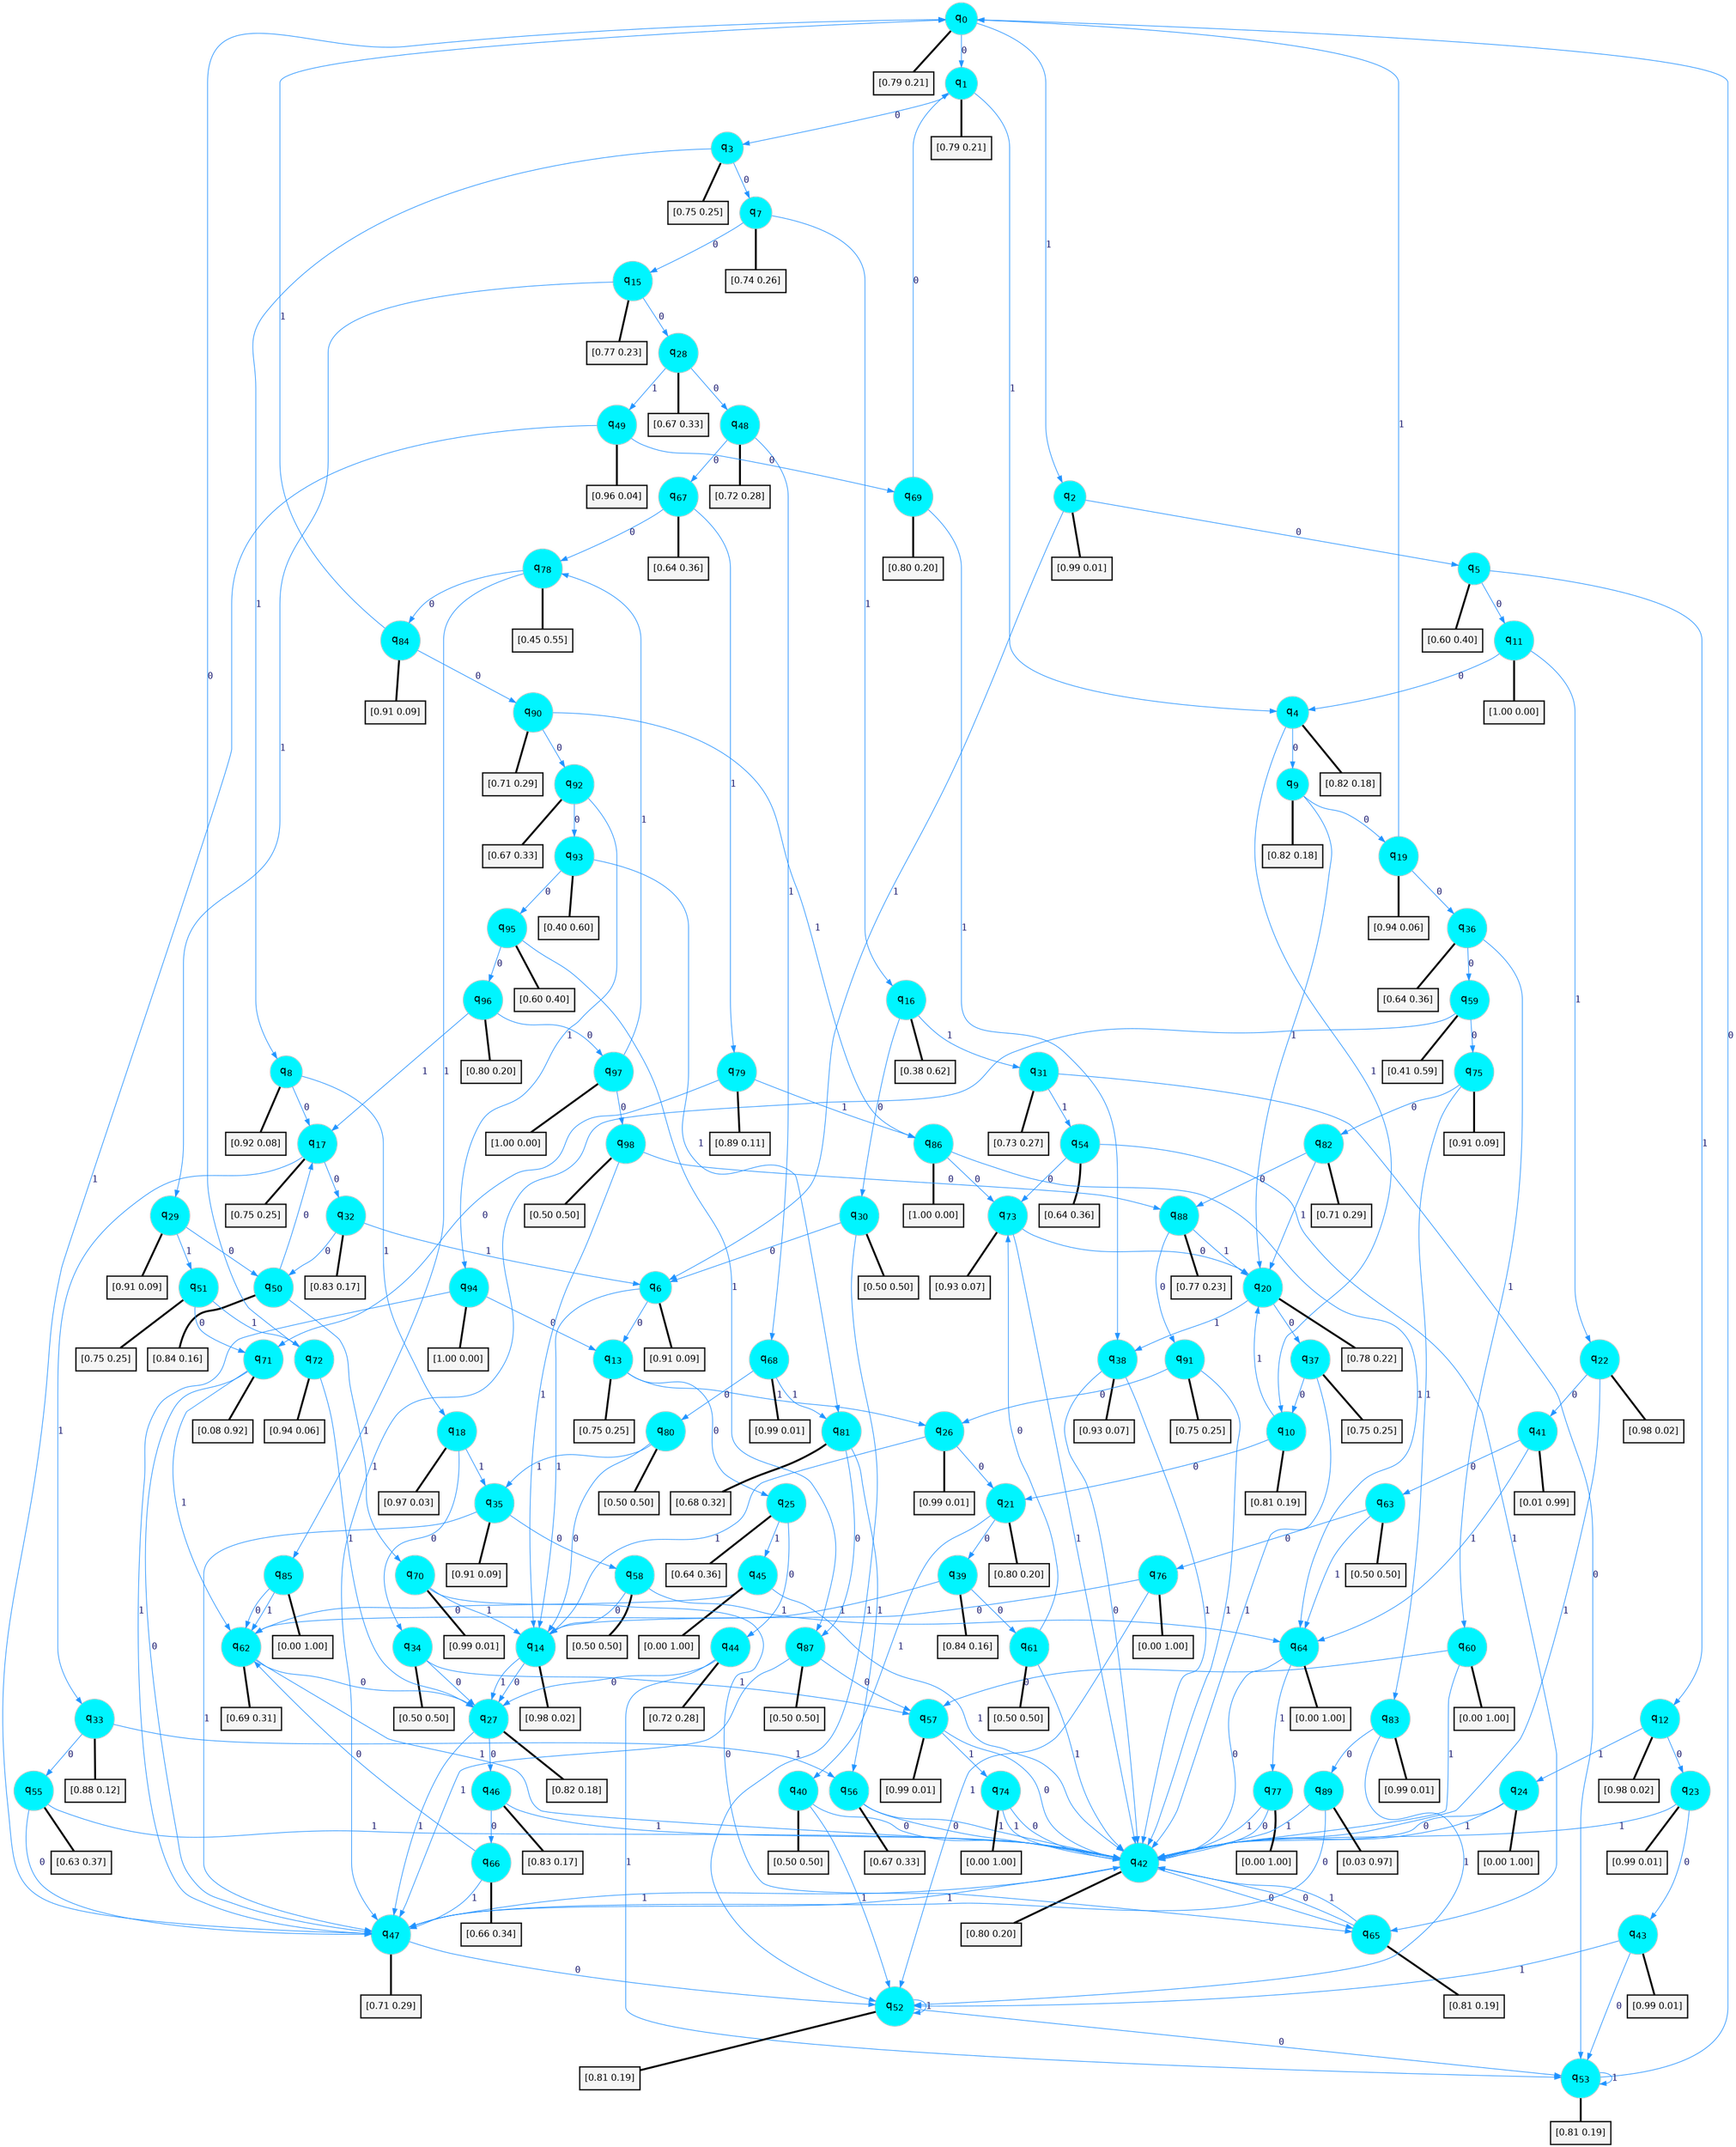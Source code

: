 digraph G {
graph [
bgcolor=transparent, dpi=300, rankdir=TD, size="40,25"];
node [
color=gray, fillcolor=turquoise1, fontcolor=black, fontname=Helvetica, fontsize=16, fontweight=bold, shape=circle, style=filled];
edge [
arrowsize=1, color=dodgerblue1, fontcolor=midnightblue, fontname=courier, fontweight=bold, penwidth=1, style=solid, weight=20];
0[label=<q<SUB>0</SUB>>];
1[label=<q<SUB>1</SUB>>];
2[label=<q<SUB>2</SUB>>];
3[label=<q<SUB>3</SUB>>];
4[label=<q<SUB>4</SUB>>];
5[label=<q<SUB>5</SUB>>];
6[label=<q<SUB>6</SUB>>];
7[label=<q<SUB>7</SUB>>];
8[label=<q<SUB>8</SUB>>];
9[label=<q<SUB>9</SUB>>];
10[label=<q<SUB>10</SUB>>];
11[label=<q<SUB>11</SUB>>];
12[label=<q<SUB>12</SUB>>];
13[label=<q<SUB>13</SUB>>];
14[label=<q<SUB>14</SUB>>];
15[label=<q<SUB>15</SUB>>];
16[label=<q<SUB>16</SUB>>];
17[label=<q<SUB>17</SUB>>];
18[label=<q<SUB>18</SUB>>];
19[label=<q<SUB>19</SUB>>];
20[label=<q<SUB>20</SUB>>];
21[label=<q<SUB>21</SUB>>];
22[label=<q<SUB>22</SUB>>];
23[label=<q<SUB>23</SUB>>];
24[label=<q<SUB>24</SUB>>];
25[label=<q<SUB>25</SUB>>];
26[label=<q<SUB>26</SUB>>];
27[label=<q<SUB>27</SUB>>];
28[label=<q<SUB>28</SUB>>];
29[label=<q<SUB>29</SUB>>];
30[label=<q<SUB>30</SUB>>];
31[label=<q<SUB>31</SUB>>];
32[label=<q<SUB>32</SUB>>];
33[label=<q<SUB>33</SUB>>];
34[label=<q<SUB>34</SUB>>];
35[label=<q<SUB>35</SUB>>];
36[label=<q<SUB>36</SUB>>];
37[label=<q<SUB>37</SUB>>];
38[label=<q<SUB>38</SUB>>];
39[label=<q<SUB>39</SUB>>];
40[label=<q<SUB>40</SUB>>];
41[label=<q<SUB>41</SUB>>];
42[label=<q<SUB>42</SUB>>];
43[label=<q<SUB>43</SUB>>];
44[label=<q<SUB>44</SUB>>];
45[label=<q<SUB>45</SUB>>];
46[label=<q<SUB>46</SUB>>];
47[label=<q<SUB>47</SUB>>];
48[label=<q<SUB>48</SUB>>];
49[label=<q<SUB>49</SUB>>];
50[label=<q<SUB>50</SUB>>];
51[label=<q<SUB>51</SUB>>];
52[label=<q<SUB>52</SUB>>];
53[label=<q<SUB>53</SUB>>];
54[label=<q<SUB>54</SUB>>];
55[label=<q<SUB>55</SUB>>];
56[label=<q<SUB>56</SUB>>];
57[label=<q<SUB>57</SUB>>];
58[label=<q<SUB>58</SUB>>];
59[label=<q<SUB>59</SUB>>];
60[label=<q<SUB>60</SUB>>];
61[label=<q<SUB>61</SUB>>];
62[label=<q<SUB>62</SUB>>];
63[label=<q<SUB>63</SUB>>];
64[label=<q<SUB>64</SUB>>];
65[label=<q<SUB>65</SUB>>];
66[label=<q<SUB>66</SUB>>];
67[label=<q<SUB>67</SUB>>];
68[label=<q<SUB>68</SUB>>];
69[label=<q<SUB>69</SUB>>];
70[label=<q<SUB>70</SUB>>];
71[label=<q<SUB>71</SUB>>];
72[label=<q<SUB>72</SUB>>];
73[label=<q<SUB>73</SUB>>];
74[label=<q<SUB>74</SUB>>];
75[label=<q<SUB>75</SUB>>];
76[label=<q<SUB>76</SUB>>];
77[label=<q<SUB>77</SUB>>];
78[label=<q<SUB>78</SUB>>];
79[label=<q<SUB>79</SUB>>];
80[label=<q<SUB>80</SUB>>];
81[label=<q<SUB>81</SUB>>];
82[label=<q<SUB>82</SUB>>];
83[label=<q<SUB>83</SUB>>];
84[label=<q<SUB>84</SUB>>];
85[label=<q<SUB>85</SUB>>];
86[label=<q<SUB>86</SUB>>];
87[label=<q<SUB>87</SUB>>];
88[label=<q<SUB>88</SUB>>];
89[label=<q<SUB>89</SUB>>];
90[label=<q<SUB>90</SUB>>];
91[label=<q<SUB>91</SUB>>];
92[label=<q<SUB>92</SUB>>];
93[label=<q<SUB>93</SUB>>];
94[label=<q<SUB>94</SUB>>];
95[label=<q<SUB>95</SUB>>];
96[label=<q<SUB>96</SUB>>];
97[label=<q<SUB>97</SUB>>];
98[label=<q<SUB>98</SUB>>];
99[label="[0.79 0.21]", shape=box,fontcolor=black, fontname=Helvetica, fontsize=14, penwidth=2, fillcolor=whitesmoke,color=black];
100[label="[0.79 0.21]", shape=box,fontcolor=black, fontname=Helvetica, fontsize=14, penwidth=2, fillcolor=whitesmoke,color=black];
101[label="[0.99 0.01]", shape=box,fontcolor=black, fontname=Helvetica, fontsize=14, penwidth=2, fillcolor=whitesmoke,color=black];
102[label="[0.75 0.25]", shape=box,fontcolor=black, fontname=Helvetica, fontsize=14, penwidth=2, fillcolor=whitesmoke,color=black];
103[label="[0.82 0.18]", shape=box,fontcolor=black, fontname=Helvetica, fontsize=14, penwidth=2, fillcolor=whitesmoke,color=black];
104[label="[0.60 0.40]", shape=box,fontcolor=black, fontname=Helvetica, fontsize=14, penwidth=2, fillcolor=whitesmoke,color=black];
105[label="[0.91 0.09]", shape=box,fontcolor=black, fontname=Helvetica, fontsize=14, penwidth=2, fillcolor=whitesmoke,color=black];
106[label="[0.74 0.26]", shape=box,fontcolor=black, fontname=Helvetica, fontsize=14, penwidth=2, fillcolor=whitesmoke,color=black];
107[label="[0.92 0.08]", shape=box,fontcolor=black, fontname=Helvetica, fontsize=14, penwidth=2, fillcolor=whitesmoke,color=black];
108[label="[0.82 0.18]", shape=box,fontcolor=black, fontname=Helvetica, fontsize=14, penwidth=2, fillcolor=whitesmoke,color=black];
109[label="[0.81 0.19]", shape=box,fontcolor=black, fontname=Helvetica, fontsize=14, penwidth=2, fillcolor=whitesmoke,color=black];
110[label="[1.00 0.00]", shape=box,fontcolor=black, fontname=Helvetica, fontsize=14, penwidth=2, fillcolor=whitesmoke,color=black];
111[label="[0.98 0.02]", shape=box,fontcolor=black, fontname=Helvetica, fontsize=14, penwidth=2, fillcolor=whitesmoke,color=black];
112[label="[0.75 0.25]", shape=box,fontcolor=black, fontname=Helvetica, fontsize=14, penwidth=2, fillcolor=whitesmoke,color=black];
113[label="[0.98 0.02]", shape=box,fontcolor=black, fontname=Helvetica, fontsize=14, penwidth=2, fillcolor=whitesmoke,color=black];
114[label="[0.77 0.23]", shape=box,fontcolor=black, fontname=Helvetica, fontsize=14, penwidth=2, fillcolor=whitesmoke,color=black];
115[label="[0.38 0.62]", shape=box,fontcolor=black, fontname=Helvetica, fontsize=14, penwidth=2, fillcolor=whitesmoke,color=black];
116[label="[0.75 0.25]", shape=box,fontcolor=black, fontname=Helvetica, fontsize=14, penwidth=2, fillcolor=whitesmoke,color=black];
117[label="[0.97 0.03]", shape=box,fontcolor=black, fontname=Helvetica, fontsize=14, penwidth=2, fillcolor=whitesmoke,color=black];
118[label="[0.94 0.06]", shape=box,fontcolor=black, fontname=Helvetica, fontsize=14, penwidth=2, fillcolor=whitesmoke,color=black];
119[label="[0.78 0.22]", shape=box,fontcolor=black, fontname=Helvetica, fontsize=14, penwidth=2, fillcolor=whitesmoke,color=black];
120[label="[0.80 0.20]", shape=box,fontcolor=black, fontname=Helvetica, fontsize=14, penwidth=2, fillcolor=whitesmoke,color=black];
121[label="[0.98 0.02]", shape=box,fontcolor=black, fontname=Helvetica, fontsize=14, penwidth=2, fillcolor=whitesmoke,color=black];
122[label="[0.99 0.01]", shape=box,fontcolor=black, fontname=Helvetica, fontsize=14, penwidth=2, fillcolor=whitesmoke,color=black];
123[label="[0.00 1.00]", shape=box,fontcolor=black, fontname=Helvetica, fontsize=14, penwidth=2, fillcolor=whitesmoke,color=black];
124[label="[0.64 0.36]", shape=box,fontcolor=black, fontname=Helvetica, fontsize=14, penwidth=2, fillcolor=whitesmoke,color=black];
125[label="[0.99 0.01]", shape=box,fontcolor=black, fontname=Helvetica, fontsize=14, penwidth=2, fillcolor=whitesmoke,color=black];
126[label="[0.82 0.18]", shape=box,fontcolor=black, fontname=Helvetica, fontsize=14, penwidth=2, fillcolor=whitesmoke,color=black];
127[label="[0.67 0.33]", shape=box,fontcolor=black, fontname=Helvetica, fontsize=14, penwidth=2, fillcolor=whitesmoke,color=black];
128[label="[0.91 0.09]", shape=box,fontcolor=black, fontname=Helvetica, fontsize=14, penwidth=2, fillcolor=whitesmoke,color=black];
129[label="[0.50 0.50]", shape=box,fontcolor=black, fontname=Helvetica, fontsize=14, penwidth=2, fillcolor=whitesmoke,color=black];
130[label="[0.73 0.27]", shape=box,fontcolor=black, fontname=Helvetica, fontsize=14, penwidth=2, fillcolor=whitesmoke,color=black];
131[label="[0.83 0.17]", shape=box,fontcolor=black, fontname=Helvetica, fontsize=14, penwidth=2, fillcolor=whitesmoke,color=black];
132[label="[0.88 0.12]", shape=box,fontcolor=black, fontname=Helvetica, fontsize=14, penwidth=2, fillcolor=whitesmoke,color=black];
133[label="[0.50 0.50]", shape=box,fontcolor=black, fontname=Helvetica, fontsize=14, penwidth=2, fillcolor=whitesmoke,color=black];
134[label="[0.91 0.09]", shape=box,fontcolor=black, fontname=Helvetica, fontsize=14, penwidth=2, fillcolor=whitesmoke,color=black];
135[label="[0.64 0.36]", shape=box,fontcolor=black, fontname=Helvetica, fontsize=14, penwidth=2, fillcolor=whitesmoke,color=black];
136[label="[0.75 0.25]", shape=box,fontcolor=black, fontname=Helvetica, fontsize=14, penwidth=2, fillcolor=whitesmoke,color=black];
137[label="[0.93 0.07]", shape=box,fontcolor=black, fontname=Helvetica, fontsize=14, penwidth=2, fillcolor=whitesmoke,color=black];
138[label="[0.84 0.16]", shape=box,fontcolor=black, fontname=Helvetica, fontsize=14, penwidth=2, fillcolor=whitesmoke,color=black];
139[label="[0.50 0.50]", shape=box,fontcolor=black, fontname=Helvetica, fontsize=14, penwidth=2, fillcolor=whitesmoke,color=black];
140[label="[0.01 0.99]", shape=box,fontcolor=black, fontname=Helvetica, fontsize=14, penwidth=2, fillcolor=whitesmoke,color=black];
141[label="[0.80 0.20]", shape=box,fontcolor=black, fontname=Helvetica, fontsize=14, penwidth=2, fillcolor=whitesmoke,color=black];
142[label="[0.99 0.01]", shape=box,fontcolor=black, fontname=Helvetica, fontsize=14, penwidth=2, fillcolor=whitesmoke,color=black];
143[label="[0.72 0.28]", shape=box,fontcolor=black, fontname=Helvetica, fontsize=14, penwidth=2, fillcolor=whitesmoke,color=black];
144[label="[0.00 1.00]", shape=box,fontcolor=black, fontname=Helvetica, fontsize=14, penwidth=2, fillcolor=whitesmoke,color=black];
145[label="[0.83 0.17]", shape=box,fontcolor=black, fontname=Helvetica, fontsize=14, penwidth=2, fillcolor=whitesmoke,color=black];
146[label="[0.71 0.29]", shape=box,fontcolor=black, fontname=Helvetica, fontsize=14, penwidth=2, fillcolor=whitesmoke,color=black];
147[label="[0.72 0.28]", shape=box,fontcolor=black, fontname=Helvetica, fontsize=14, penwidth=2, fillcolor=whitesmoke,color=black];
148[label="[0.96 0.04]", shape=box,fontcolor=black, fontname=Helvetica, fontsize=14, penwidth=2, fillcolor=whitesmoke,color=black];
149[label="[0.84 0.16]", shape=box,fontcolor=black, fontname=Helvetica, fontsize=14, penwidth=2, fillcolor=whitesmoke,color=black];
150[label="[0.75 0.25]", shape=box,fontcolor=black, fontname=Helvetica, fontsize=14, penwidth=2, fillcolor=whitesmoke,color=black];
151[label="[0.81 0.19]", shape=box,fontcolor=black, fontname=Helvetica, fontsize=14, penwidth=2, fillcolor=whitesmoke,color=black];
152[label="[0.81 0.19]", shape=box,fontcolor=black, fontname=Helvetica, fontsize=14, penwidth=2, fillcolor=whitesmoke,color=black];
153[label="[0.64 0.36]", shape=box,fontcolor=black, fontname=Helvetica, fontsize=14, penwidth=2, fillcolor=whitesmoke,color=black];
154[label="[0.63 0.37]", shape=box,fontcolor=black, fontname=Helvetica, fontsize=14, penwidth=2, fillcolor=whitesmoke,color=black];
155[label="[0.67 0.33]", shape=box,fontcolor=black, fontname=Helvetica, fontsize=14, penwidth=2, fillcolor=whitesmoke,color=black];
156[label="[0.99 0.01]", shape=box,fontcolor=black, fontname=Helvetica, fontsize=14, penwidth=2, fillcolor=whitesmoke,color=black];
157[label="[0.50 0.50]", shape=box,fontcolor=black, fontname=Helvetica, fontsize=14, penwidth=2, fillcolor=whitesmoke,color=black];
158[label="[0.41 0.59]", shape=box,fontcolor=black, fontname=Helvetica, fontsize=14, penwidth=2, fillcolor=whitesmoke,color=black];
159[label="[0.00 1.00]", shape=box,fontcolor=black, fontname=Helvetica, fontsize=14, penwidth=2, fillcolor=whitesmoke,color=black];
160[label="[0.50 0.50]", shape=box,fontcolor=black, fontname=Helvetica, fontsize=14, penwidth=2, fillcolor=whitesmoke,color=black];
161[label="[0.69 0.31]", shape=box,fontcolor=black, fontname=Helvetica, fontsize=14, penwidth=2, fillcolor=whitesmoke,color=black];
162[label="[0.50 0.50]", shape=box,fontcolor=black, fontname=Helvetica, fontsize=14, penwidth=2, fillcolor=whitesmoke,color=black];
163[label="[0.00 1.00]", shape=box,fontcolor=black, fontname=Helvetica, fontsize=14, penwidth=2, fillcolor=whitesmoke,color=black];
164[label="[0.81 0.19]", shape=box,fontcolor=black, fontname=Helvetica, fontsize=14, penwidth=2, fillcolor=whitesmoke,color=black];
165[label="[0.66 0.34]", shape=box,fontcolor=black, fontname=Helvetica, fontsize=14, penwidth=2, fillcolor=whitesmoke,color=black];
166[label="[0.64 0.36]", shape=box,fontcolor=black, fontname=Helvetica, fontsize=14, penwidth=2, fillcolor=whitesmoke,color=black];
167[label="[0.99 0.01]", shape=box,fontcolor=black, fontname=Helvetica, fontsize=14, penwidth=2, fillcolor=whitesmoke,color=black];
168[label="[0.80 0.20]", shape=box,fontcolor=black, fontname=Helvetica, fontsize=14, penwidth=2, fillcolor=whitesmoke,color=black];
169[label="[0.99 0.01]", shape=box,fontcolor=black, fontname=Helvetica, fontsize=14, penwidth=2, fillcolor=whitesmoke,color=black];
170[label="[0.08 0.92]", shape=box,fontcolor=black, fontname=Helvetica, fontsize=14, penwidth=2, fillcolor=whitesmoke,color=black];
171[label="[0.94 0.06]", shape=box,fontcolor=black, fontname=Helvetica, fontsize=14, penwidth=2, fillcolor=whitesmoke,color=black];
172[label="[0.93 0.07]", shape=box,fontcolor=black, fontname=Helvetica, fontsize=14, penwidth=2, fillcolor=whitesmoke,color=black];
173[label="[0.00 1.00]", shape=box,fontcolor=black, fontname=Helvetica, fontsize=14, penwidth=2, fillcolor=whitesmoke,color=black];
174[label="[0.91 0.09]", shape=box,fontcolor=black, fontname=Helvetica, fontsize=14, penwidth=2, fillcolor=whitesmoke,color=black];
175[label="[0.00 1.00]", shape=box,fontcolor=black, fontname=Helvetica, fontsize=14, penwidth=2, fillcolor=whitesmoke,color=black];
176[label="[0.00 1.00]", shape=box,fontcolor=black, fontname=Helvetica, fontsize=14, penwidth=2, fillcolor=whitesmoke,color=black];
177[label="[0.45 0.55]", shape=box,fontcolor=black, fontname=Helvetica, fontsize=14, penwidth=2, fillcolor=whitesmoke,color=black];
178[label="[0.89 0.11]", shape=box,fontcolor=black, fontname=Helvetica, fontsize=14, penwidth=2, fillcolor=whitesmoke,color=black];
179[label="[0.50 0.50]", shape=box,fontcolor=black, fontname=Helvetica, fontsize=14, penwidth=2, fillcolor=whitesmoke,color=black];
180[label="[0.68 0.32]", shape=box,fontcolor=black, fontname=Helvetica, fontsize=14, penwidth=2, fillcolor=whitesmoke,color=black];
181[label="[0.71 0.29]", shape=box,fontcolor=black, fontname=Helvetica, fontsize=14, penwidth=2, fillcolor=whitesmoke,color=black];
182[label="[0.99 0.01]", shape=box,fontcolor=black, fontname=Helvetica, fontsize=14, penwidth=2, fillcolor=whitesmoke,color=black];
183[label="[0.91 0.09]", shape=box,fontcolor=black, fontname=Helvetica, fontsize=14, penwidth=2, fillcolor=whitesmoke,color=black];
184[label="[0.00 1.00]", shape=box,fontcolor=black, fontname=Helvetica, fontsize=14, penwidth=2, fillcolor=whitesmoke,color=black];
185[label="[1.00 0.00]", shape=box,fontcolor=black, fontname=Helvetica, fontsize=14, penwidth=2, fillcolor=whitesmoke,color=black];
186[label="[0.50 0.50]", shape=box,fontcolor=black, fontname=Helvetica, fontsize=14, penwidth=2, fillcolor=whitesmoke,color=black];
187[label="[0.77 0.23]", shape=box,fontcolor=black, fontname=Helvetica, fontsize=14, penwidth=2, fillcolor=whitesmoke,color=black];
188[label="[0.03 0.97]", shape=box,fontcolor=black, fontname=Helvetica, fontsize=14, penwidth=2, fillcolor=whitesmoke,color=black];
189[label="[0.71 0.29]", shape=box,fontcolor=black, fontname=Helvetica, fontsize=14, penwidth=2, fillcolor=whitesmoke,color=black];
190[label="[0.75 0.25]", shape=box,fontcolor=black, fontname=Helvetica, fontsize=14, penwidth=2, fillcolor=whitesmoke,color=black];
191[label="[0.67 0.33]", shape=box,fontcolor=black, fontname=Helvetica, fontsize=14, penwidth=2, fillcolor=whitesmoke,color=black];
192[label="[0.40 0.60]", shape=box,fontcolor=black, fontname=Helvetica, fontsize=14, penwidth=2, fillcolor=whitesmoke,color=black];
193[label="[1.00 0.00]", shape=box,fontcolor=black, fontname=Helvetica, fontsize=14, penwidth=2, fillcolor=whitesmoke,color=black];
194[label="[0.60 0.40]", shape=box,fontcolor=black, fontname=Helvetica, fontsize=14, penwidth=2, fillcolor=whitesmoke,color=black];
195[label="[0.80 0.20]", shape=box,fontcolor=black, fontname=Helvetica, fontsize=14, penwidth=2, fillcolor=whitesmoke,color=black];
196[label="[1.00 0.00]", shape=box,fontcolor=black, fontname=Helvetica, fontsize=14, penwidth=2, fillcolor=whitesmoke,color=black];
197[label="[0.50 0.50]", shape=box,fontcolor=black, fontname=Helvetica, fontsize=14, penwidth=2, fillcolor=whitesmoke,color=black];
0->1 [label=0];
0->2 [label=1];
0->99 [arrowhead=none, penwidth=3,color=black];
1->3 [label=0];
1->4 [label=1];
1->100 [arrowhead=none, penwidth=3,color=black];
2->5 [label=0];
2->6 [label=1];
2->101 [arrowhead=none, penwidth=3,color=black];
3->7 [label=0];
3->8 [label=1];
3->102 [arrowhead=none, penwidth=3,color=black];
4->9 [label=0];
4->10 [label=1];
4->103 [arrowhead=none, penwidth=3,color=black];
5->11 [label=0];
5->12 [label=1];
5->104 [arrowhead=none, penwidth=3,color=black];
6->13 [label=0];
6->14 [label=1];
6->105 [arrowhead=none, penwidth=3,color=black];
7->15 [label=0];
7->16 [label=1];
7->106 [arrowhead=none, penwidth=3,color=black];
8->17 [label=0];
8->18 [label=1];
8->107 [arrowhead=none, penwidth=3,color=black];
9->19 [label=0];
9->20 [label=1];
9->108 [arrowhead=none, penwidth=3,color=black];
10->21 [label=0];
10->20 [label=1];
10->109 [arrowhead=none, penwidth=3,color=black];
11->4 [label=0];
11->22 [label=1];
11->110 [arrowhead=none, penwidth=3,color=black];
12->23 [label=0];
12->24 [label=1];
12->111 [arrowhead=none, penwidth=3,color=black];
13->25 [label=0];
13->26 [label=1];
13->112 [arrowhead=none, penwidth=3,color=black];
14->27 [label=0];
14->27 [label=1];
14->113 [arrowhead=none, penwidth=3,color=black];
15->28 [label=0];
15->29 [label=1];
15->114 [arrowhead=none, penwidth=3,color=black];
16->30 [label=0];
16->31 [label=1];
16->115 [arrowhead=none, penwidth=3,color=black];
17->32 [label=0];
17->33 [label=1];
17->116 [arrowhead=none, penwidth=3,color=black];
18->34 [label=0];
18->35 [label=1];
18->117 [arrowhead=none, penwidth=3,color=black];
19->36 [label=0];
19->0 [label=1];
19->118 [arrowhead=none, penwidth=3,color=black];
20->37 [label=0];
20->38 [label=1];
20->119 [arrowhead=none, penwidth=3,color=black];
21->39 [label=0];
21->40 [label=1];
21->120 [arrowhead=none, penwidth=3,color=black];
22->41 [label=0];
22->42 [label=1];
22->121 [arrowhead=none, penwidth=3,color=black];
23->43 [label=0];
23->42 [label=1];
23->122 [arrowhead=none, penwidth=3,color=black];
24->42 [label=0];
24->42 [label=1];
24->123 [arrowhead=none, penwidth=3,color=black];
25->44 [label=0];
25->45 [label=1];
25->124 [arrowhead=none, penwidth=3,color=black];
26->21 [label=0];
26->14 [label=1];
26->125 [arrowhead=none, penwidth=3,color=black];
27->46 [label=0];
27->47 [label=1];
27->126 [arrowhead=none, penwidth=3,color=black];
28->48 [label=0];
28->49 [label=1];
28->127 [arrowhead=none, penwidth=3,color=black];
29->50 [label=0];
29->51 [label=1];
29->128 [arrowhead=none, penwidth=3,color=black];
30->6 [label=0];
30->52 [label=1];
30->129 [arrowhead=none, penwidth=3,color=black];
31->53 [label=0];
31->54 [label=1];
31->130 [arrowhead=none, penwidth=3,color=black];
32->50 [label=0];
32->6 [label=1];
32->131 [arrowhead=none, penwidth=3,color=black];
33->55 [label=0];
33->56 [label=1];
33->132 [arrowhead=none, penwidth=3,color=black];
34->27 [label=0];
34->57 [label=1];
34->133 [arrowhead=none, penwidth=3,color=black];
35->58 [label=0];
35->47 [label=1];
35->134 [arrowhead=none, penwidth=3,color=black];
36->59 [label=0];
36->60 [label=1];
36->135 [arrowhead=none, penwidth=3,color=black];
37->10 [label=0];
37->42 [label=1];
37->136 [arrowhead=none, penwidth=3,color=black];
38->42 [label=0];
38->42 [label=1];
38->137 [arrowhead=none, penwidth=3,color=black];
39->61 [label=0];
39->62 [label=1];
39->138 [arrowhead=none, penwidth=3,color=black];
40->42 [label=0];
40->52 [label=1];
40->139 [arrowhead=none, penwidth=3,color=black];
41->63 [label=0];
41->64 [label=1];
41->140 [arrowhead=none, penwidth=3,color=black];
42->65 [label=0];
42->47 [label=1];
42->141 [arrowhead=none, penwidth=3,color=black];
43->53 [label=0];
43->52 [label=1];
43->142 [arrowhead=none, penwidth=3,color=black];
44->27 [label=0];
44->53 [label=1];
44->143 [arrowhead=none, penwidth=3,color=black];
45->62 [label=0];
45->42 [label=1];
45->144 [arrowhead=none, penwidth=3,color=black];
46->66 [label=0];
46->42 [label=1];
46->145 [arrowhead=none, penwidth=3,color=black];
47->52 [label=0];
47->42 [label=1];
47->146 [arrowhead=none, penwidth=3,color=black];
48->67 [label=0];
48->68 [label=1];
48->147 [arrowhead=none, penwidth=3,color=black];
49->69 [label=0];
49->47 [label=1];
49->148 [arrowhead=none, penwidth=3,color=black];
50->17 [label=0];
50->70 [label=1];
50->149 [arrowhead=none, penwidth=3,color=black];
51->71 [label=0];
51->72 [label=1];
51->150 [arrowhead=none, penwidth=3,color=black];
52->53 [label=0];
52->52 [label=1];
52->151 [arrowhead=none, penwidth=3,color=black];
53->0 [label=0];
53->53 [label=1];
53->152 [arrowhead=none, penwidth=3,color=black];
54->73 [label=0];
54->65 [label=1];
54->153 [arrowhead=none, penwidth=3,color=black];
55->47 [label=0];
55->42 [label=1];
55->154 [arrowhead=none, penwidth=3,color=black];
56->42 [label=0];
56->42 [label=1];
56->155 [arrowhead=none, penwidth=3,color=black];
57->42 [label=0];
57->74 [label=1];
57->156 [arrowhead=none, penwidth=3,color=black];
58->14 [label=0];
58->64 [label=1];
58->157 [arrowhead=none, penwidth=3,color=black];
59->75 [label=0];
59->47 [label=1];
59->158 [arrowhead=none, penwidth=3,color=black];
60->57 [label=0];
60->42 [label=1];
60->159 [arrowhead=none, penwidth=3,color=black];
61->73 [label=0];
61->42 [label=1];
61->160 [arrowhead=none, penwidth=3,color=black];
62->27 [label=0];
62->42 [label=1];
62->161 [arrowhead=none, penwidth=3,color=black];
63->76 [label=0];
63->64 [label=1];
63->162 [arrowhead=none, penwidth=3,color=black];
64->42 [label=0];
64->77 [label=1];
64->163 [arrowhead=none, penwidth=3,color=black];
65->42 [label=0];
65->42 [label=1];
65->164 [arrowhead=none, penwidth=3,color=black];
66->62 [label=0];
66->47 [label=1];
66->165 [arrowhead=none, penwidth=3,color=black];
67->78 [label=0];
67->79 [label=1];
67->166 [arrowhead=none, penwidth=3,color=black];
68->80 [label=0];
68->81 [label=1];
68->167 [arrowhead=none, penwidth=3,color=black];
69->1 [label=0];
69->38 [label=1];
69->168 [arrowhead=none, penwidth=3,color=black];
70->65 [label=0];
70->14 [label=1];
70->169 [arrowhead=none, penwidth=3,color=black];
71->47 [label=0];
71->62 [label=1];
71->170 [arrowhead=none, penwidth=3,color=black];
72->0 [label=0];
72->27 [label=1];
72->171 [arrowhead=none, penwidth=3,color=black];
73->20 [label=0];
73->42 [label=1];
73->172 [arrowhead=none, penwidth=3,color=black];
74->42 [label=0];
74->42 [label=1];
74->173 [arrowhead=none, penwidth=3,color=black];
75->82 [label=0];
75->83 [label=1];
75->174 [arrowhead=none, penwidth=3,color=black];
76->14 [label=0];
76->52 [label=1];
76->175 [arrowhead=none, penwidth=3,color=black];
77->42 [label=0];
77->42 [label=1];
77->176 [arrowhead=none, penwidth=3,color=black];
78->84 [label=0];
78->85 [label=1];
78->177 [arrowhead=none, penwidth=3,color=black];
79->71 [label=0];
79->86 [label=1];
79->178 [arrowhead=none, penwidth=3,color=black];
80->14 [label=0];
80->35 [label=1];
80->179 [arrowhead=none, penwidth=3,color=black];
81->87 [label=0];
81->56 [label=1];
81->180 [arrowhead=none, penwidth=3,color=black];
82->88 [label=0];
82->20 [label=1];
82->181 [arrowhead=none, penwidth=3,color=black];
83->89 [label=0];
83->52 [label=1];
83->182 [arrowhead=none, penwidth=3,color=black];
84->90 [label=0];
84->0 [label=1];
84->183 [arrowhead=none, penwidth=3,color=black];
85->62 [label=0];
85->62 [label=1];
85->184 [arrowhead=none, penwidth=3,color=black];
86->73 [label=0];
86->64 [label=1];
86->185 [arrowhead=none, penwidth=3,color=black];
87->57 [label=0];
87->47 [label=1];
87->186 [arrowhead=none, penwidth=3,color=black];
88->91 [label=0];
88->20 [label=1];
88->187 [arrowhead=none, penwidth=3,color=black];
89->47 [label=0];
89->42 [label=1];
89->188 [arrowhead=none, penwidth=3,color=black];
90->92 [label=0];
90->86 [label=1];
90->189 [arrowhead=none, penwidth=3,color=black];
91->26 [label=0];
91->42 [label=1];
91->190 [arrowhead=none, penwidth=3,color=black];
92->93 [label=0];
92->94 [label=1];
92->191 [arrowhead=none, penwidth=3,color=black];
93->95 [label=0];
93->81 [label=1];
93->192 [arrowhead=none, penwidth=3,color=black];
94->13 [label=0];
94->47 [label=1];
94->193 [arrowhead=none, penwidth=3,color=black];
95->96 [label=0];
95->87 [label=1];
95->194 [arrowhead=none, penwidth=3,color=black];
96->97 [label=0];
96->17 [label=1];
96->195 [arrowhead=none, penwidth=3,color=black];
97->98 [label=0];
97->78 [label=1];
97->196 [arrowhead=none, penwidth=3,color=black];
98->88 [label=0];
98->14 [label=1];
98->197 [arrowhead=none, penwidth=3,color=black];
}
